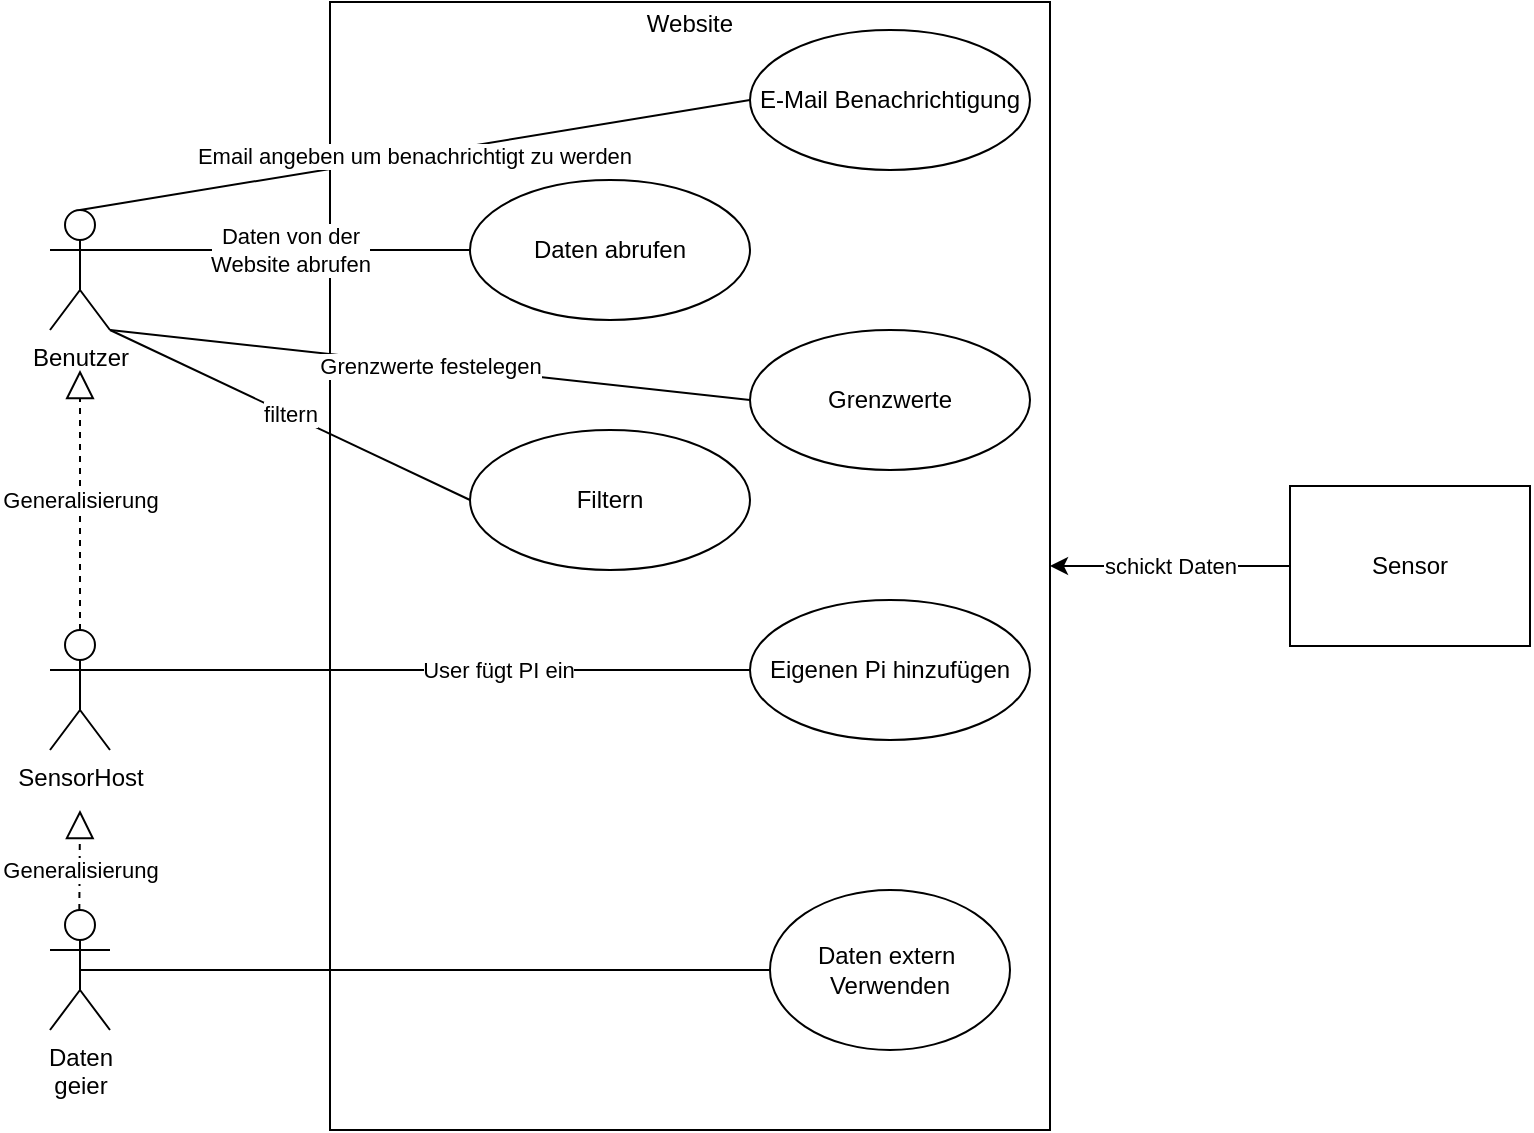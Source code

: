 <mxfile version="16.5.1" type="github" pages="2">
  <diagram id="Lh1Q5yLqhYMjMejz1neu" name="use-case-diagramm">
    <mxGraphModel dx="3324" dy="1474" grid="1" gridSize="10" guides="1" tooltips="1" connect="1" arrows="1" fold="1" page="1" pageScale="1" pageWidth="827" pageHeight="1169" math="0" shadow="0">
      <root>
        <mxCell id="0" />
        <mxCell id="1" parent="0" />
        <mxCell id="DQeARYpilN0_i0HqNh7j-1" value="Benutzer" style="shape=umlActor;verticalLabelPosition=bottom;verticalAlign=top;html=1;outlineConnect=0;" parent="1" vertex="1">
          <mxGeometry x="60" y="180" width="30" height="60" as="geometry" />
        </mxCell>
        <mxCell id="DQeARYpilN0_i0HqNh7j-2" value="&lt;p style=&quot;margin: 0px ; margin-top: 4px ; text-align: center&quot;&gt;Website&lt;/p&gt;" style="verticalAlign=top;align=left;overflow=fill;fontSize=12;fontFamily=Helvetica;html=1;" parent="1" vertex="1">
          <mxGeometry x="200" y="76" width="360" height="564" as="geometry" />
        </mxCell>
        <mxCell id="DQeARYpilN0_i0HqNh7j-3" value="Daten abrufen" style="ellipse;whiteSpace=wrap;html=1;" parent="1" vertex="1">
          <mxGeometry x="270" y="165" width="140" height="70" as="geometry" />
        </mxCell>
        <mxCell id="DQeARYpilN0_i0HqNh7j-5" value="SensorHost" style="shape=umlActor;verticalLabelPosition=bottom;verticalAlign=top;html=1;" parent="1" vertex="1">
          <mxGeometry x="60" y="390" width="30" height="60" as="geometry" />
        </mxCell>
        <mxCell id="DQeARYpilN0_i0HqNh7j-9" value="Eigenen Pi hinzufügen" style="ellipse;whiteSpace=wrap;html=1;" parent="1" vertex="1">
          <mxGeometry x="410" y="375" width="140" height="70" as="geometry" />
        </mxCell>
        <mxCell id="DQeARYpilN0_i0HqNh7j-10" value="Filtern" style="ellipse;whiteSpace=wrap;html=1;" parent="1" vertex="1">
          <mxGeometry x="270" y="290" width="140" height="70" as="geometry" />
        </mxCell>
        <mxCell id="DQeARYpilN0_i0HqNh7j-13" value="E-Mail Benachrichtigung" style="ellipse;whiteSpace=wrap;html=1;" parent="1" vertex="1">
          <mxGeometry x="410" y="90" width="140" height="70" as="geometry" />
        </mxCell>
        <mxCell id="DQeARYpilN0_i0HqNh7j-14" value="Grenzwerte" style="ellipse;whiteSpace=wrap;html=1;" parent="1" vertex="1">
          <mxGeometry x="410" y="240" width="140" height="70" as="geometry" />
        </mxCell>
        <mxCell id="np4s6OnDWn_0IANuJC83-4" value="filtern" style="endArrow=none;html=1;rounded=0;exitX=1;exitY=1;exitDx=0;exitDy=0;exitPerimeter=0;entryX=0;entryY=0.5;entryDx=0;entryDy=0;" parent="1" source="DQeARYpilN0_i0HqNh7j-1" target="DQeARYpilN0_i0HqNh7j-10" edge="1">
          <mxGeometry width="50" height="50" relative="1" as="geometry">
            <mxPoint x="390" y="440" as="sourcePoint" />
            <mxPoint x="440" y="390" as="targetPoint" />
          </mxGeometry>
        </mxCell>
        <mxCell id="np4s6OnDWn_0IANuJC83-5" value="Daten von der&lt;br&gt;Website abrufen" style="endArrow=none;html=1;rounded=0;entryX=0;entryY=0.5;entryDx=0;entryDy=0;exitX=1;exitY=0.333;exitDx=0;exitDy=0;exitPerimeter=0;" parent="1" source="DQeARYpilN0_i0HqNh7j-1" target="DQeARYpilN0_i0HqNh7j-3" edge="1">
          <mxGeometry width="50" height="50" relative="1" as="geometry">
            <mxPoint x="145" y="210" as="sourcePoint" />
            <mxPoint x="440" y="390" as="targetPoint" />
          </mxGeometry>
        </mxCell>
        <mxCell id="np4s6OnDWn_0IANuJC83-6" value="Email angeben um benachrichtigt zu werden" style="endArrow=none;html=1;rounded=0;entryX=0;entryY=0.5;entryDx=0;entryDy=0;exitX=0.5;exitY=0;exitDx=0;exitDy=0;exitPerimeter=0;" parent="1" source="DQeARYpilN0_i0HqNh7j-1" target="DQeARYpilN0_i0HqNh7j-13" edge="1">
          <mxGeometry width="50" height="50" relative="1" as="geometry">
            <mxPoint x="390" y="430" as="sourcePoint" />
            <mxPoint x="440" y="380" as="targetPoint" />
          </mxGeometry>
        </mxCell>
        <mxCell id="np4s6OnDWn_0IANuJC83-7" value="Grenzwerte festelegen" style="endArrow=none;html=1;rounded=0;exitX=1;exitY=1;exitDx=0;exitDy=0;exitPerimeter=0;entryX=0;entryY=0.5;entryDx=0;entryDy=0;" parent="1" source="DQeARYpilN0_i0HqNh7j-1" target="DQeARYpilN0_i0HqNh7j-14" edge="1">
          <mxGeometry width="50" height="50" relative="1" as="geometry">
            <mxPoint x="390" y="430" as="sourcePoint" />
            <mxPoint x="440" y="380" as="targetPoint" />
          </mxGeometry>
        </mxCell>
        <mxCell id="np4s6OnDWn_0IANuJC83-12" value="" style="endArrow=none;html=1;rounded=0;entryX=1;entryY=0.333;entryDx=0;entryDy=0;entryPerimeter=0;exitX=0;exitY=0.5;exitDx=0;exitDy=0;" parent="1" source="DQeARYpilN0_i0HqNh7j-9" target="DQeARYpilN0_i0HqNh7j-5" edge="1">
          <mxGeometry width="50" height="50" relative="1" as="geometry">
            <mxPoint x="390" y="418" as="sourcePoint" />
            <mxPoint x="75" y="418" as="targetPoint" />
          </mxGeometry>
        </mxCell>
        <mxCell id="np4s6OnDWn_0IANuJC83-13" value="User fügt PI ein" style="edgeLabel;html=1;align=center;verticalAlign=middle;resizable=0;points=[];" parent="np4s6OnDWn_0IANuJC83-12" vertex="1" connectable="0">
          <mxGeometry x="-0.214" relative="1" as="geometry">
            <mxPoint as="offset" />
          </mxGeometry>
        </mxCell>
        <mxCell id="np4s6OnDWn_0IANuJC83-27" value="schickt Daten" style="edgeStyle=orthogonalEdgeStyle;rounded=0;orthogonalLoop=1;jettySize=auto;html=1;entryX=1;entryY=0.5;entryDx=0;entryDy=0;" parent="1" source="np4s6OnDWn_0IANuJC83-26" target="DQeARYpilN0_i0HqNh7j-2" edge="1">
          <mxGeometry relative="1" as="geometry">
            <mxPoint x="570" y="358" as="targetPoint" />
          </mxGeometry>
        </mxCell>
        <mxCell id="np4s6OnDWn_0IANuJC83-26" value="Sensor" style="rounded=0;whiteSpace=wrap;html=1;" parent="1" vertex="1">
          <mxGeometry x="680" y="318" width="120" height="80" as="geometry" />
        </mxCell>
        <mxCell id="np4s6OnDWn_0IANuJC83-29" value="Generalisierung" style="endArrow=block;dashed=1;endFill=0;endSize=12;html=1;rounded=0;exitX=0.5;exitY=0;exitDx=0;exitDy=0;exitPerimeter=0;" parent="1" source="DQeARYpilN0_i0HqNh7j-5" edge="1">
          <mxGeometry width="160" relative="1" as="geometry">
            <mxPoint x="330" y="400" as="sourcePoint" />
            <mxPoint x="75" y="260" as="targetPoint" />
          </mxGeometry>
        </mxCell>
        <mxCell id="cavmLQhDHw_jjNV4KQfH-1" value="Daten&lt;br&gt;geier" style="shape=umlActor;verticalLabelPosition=bottom;verticalAlign=top;html=1;outlineConnect=0;" parent="1" vertex="1">
          <mxGeometry x="60" y="530" width="30" height="60" as="geometry" />
        </mxCell>
        <mxCell id="cavmLQhDHw_jjNV4KQfH-2" value="Daten extern&amp;nbsp;&lt;br&gt;Verwenden" style="ellipse;whiteSpace=wrap;html=1;" parent="1" vertex="1">
          <mxGeometry x="420" y="520" width="120" height="80" as="geometry" />
        </mxCell>
        <mxCell id="cavmLQhDHw_jjNV4KQfH-3" value="" style="endArrow=none;html=1;rounded=0;exitX=0.5;exitY=0.5;exitDx=0;exitDy=0;exitPerimeter=0;entryX=0;entryY=0.5;entryDx=0;entryDy=0;" parent="1" source="cavmLQhDHw_jjNV4KQfH-1" target="cavmLQhDHw_jjNV4KQfH-2" edge="1">
          <mxGeometry width="50" height="50" relative="1" as="geometry">
            <mxPoint x="380" y="550" as="sourcePoint" />
            <mxPoint x="430" y="500" as="targetPoint" />
          </mxGeometry>
        </mxCell>
        <mxCell id="cavmLQhDHw_jjNV4KQfH-4" value="Generalisierung" style="endArrow=block;dashed=1;endFill=0;endSize=12;html=1;rounded=0;exitX=0.5;exitY=0;exitDx=0;exitDy=0;exitPerimeter=0;" parent="1" edge="1">
          <mxGeometry x="-0.2" width="160" relative="1" as="geometry">
            <mxPoint x="74.66" y="530" as="sourcePoint" />
            <mxPoint x="75" y="480" as="targetPoint" />
            <mxPoint as="offset" />
          </mxGeometry>
        </mxCell>
      </root>
    </mxGraphModel>
  </diagram>
  <diagram id="ghgNPJ-od0gLlkWuN8Eh" name="sequenzdiagramm">
    <mxGraphModel dx="700" dy="727" grid="1" gridSize="10" guides="1" tooltips="1" connect="1" arrows="1" fold="1" page="1" pageScale="1" pageWidth="827" pageHeight="1169" math="0" shadow="0">
      <root>
        <mxCell id="b-YcUSS40ILZs1nYYGaf-0" />
        <mxCell id="b-YcUSS40ILZs1nYYGaf-1" parent="b-YcUSS40ILZs1nYYGaf-0" />
        <mxCell id="MrqLa7qSdbv-BtwNGeHL-0" value="RPI" style="shape=umlLifeline;perimeter=lifelinePerimeter;whiteSpace=wrap;html=1;container=1;collapsible=0;recursiveResize=0;outlineConnect=0;" vertex="1" parent="b-YcUSS40ILZs1nYYGaf-1">
          <mxGeometry x="160" y="80" width="110" height="640" as="geometry" />
        </mxCell>
        <mxCell id="MrqLa7qSdbv-BtwNGeHL-4" value="signal == true" style="rounded=1;whiteSpace=wrap;html=1;" vertex="1" parent="MrqLa7qSdbv-BtwNGeHL-0">
          <mxGeometry y="80" width="110" height="30" as="geometry" />
        </mxCell>
        <mxCell id="MrqLa7qSdbv-BtwNGeHL-13" value="" style="html=1;points=[];perimeter=orthogonalPerimeter;" vertex="1" parent="MrqLa7qSdbv-BtwNGeHL-0">
          <mxGeometry x="50" y="130" width="10" height="270" as="geometry" />
        </mxCell>
        <mxCell id="MrqLa7qSdbv-BtwNGeHL-36" value="" style="html=1;points=[];perimeter=orthogonalPerimeter;" vertex="1" parent="MrqLa7qSdbv-BtwNGeHL-0">
          <mxGeometry x="50" y="520" width="10" height="80" as="geometry" />
        </mxCell>
        <mxCell id="MrqLa7qSdbv-BtwNGeHL-38" value="" style="html=1;points=[];perimeter=orthogonalPerimeter;" vertex="1" parent="MrqLa7qSdbv-BtwNGeHL-0">
          <mxGeometry x="50" y="540" width="10" height="40" as="geometry" />
        </mxCell>
        <mxCell id="MrqLa7qSdbv-BtwNGeHL-39" value="Verbindung terminieren" style="edgeStyle=orthogonalEdgeStyle;html=1;align=left;spacingLeft=2;endArrow=block;rounded=0;entryX=1;entryY=0;" edge="1" target="MrqLa7qSdbv-BtwNGeHL-38" parent="MrqLa7qSdbv-BtwNGeHL-0">
          <mxGeometry relative="1" as="geometry">
            <mxPoint x="55" y="520" as="sourcePoint" />
            <Array as="points">
              <mxPoint x="85" y="520" />
            </Array>
          </mxGeometry>
        </mxCell>
        <mxCell id="MrqLa7qSdbv-BtwNGeHL-2" value="DB" style="shape=umlLifeline;perimeter=lifelinePerimeter;whiteSpace=wrap;html=1;container=1;collapsible=0;recursiveResize=0;outlineConnect=0;" vertex="1" parent="b-YcUSS40ILZs1nYYGaf-1">
          <mxGeometry x="440" y="80" width="100" height="640" as="geometry" />
        </mxCell>
        <mxCell id="MrqLa7qSdbv-BtwNGeHL-25" value="" style="html=1;points=[];perimeter=orthogonalPerimeter;" vertex="1" parent="MrqLa7qSdbv-BtwNGeHL-2">
          <mxGeometry x="45" y="280" width="10" height="80" as="geometry" />
        </mxCell>
        <mxCell id="MrqLa7qSdbv-BtwNGeHL-28" value="" style="html=1;points=[];perimeter=orthogonalPerimeter;" vertex="1" parent="MrqLa7qSdbv-BtwNGeHL-2">
          <mxGeometry x="45" y="300" width="10" height="40" as="geometry" />
        </mxCell>
        <mxCell id="MrqLa7qSdbv-BtwNGeHL-29" value="prüfe Verbindung" style="edgeStyle=orthogonalEdgeStyle;html=1;align=left;spacingLeft=2;endArrow=block;rounded=0;entryX=1;entryY=0;" edge="1" target="MrqLa7qSdbv-BtwNGeHL-28" parent="MrqLa7qSdbv-BtwNGeHL-2">
          <mxGeometry relative="1" as="geometry">
            <mxPoint x="50" y="280" as="sourcePoint" />
            <Array as="points">
              <mxPoint x="80" y="280" />
            </Array>
          </mxGeometry>
        </mxCell>
        <mxCell id="MrqLa7qSdbv-BtwNGeHL-33" value="" style="html=1;points=[];perimeter=orthogonalPerimeter;" vertex="1" parent="MrqLa7qSdbv-BtwNGeHL-2">
          <mxGeometry x="45" y="400" width="10" height="80" as="geometry" />
        </mxCell>
        <mxCell id="MrqLa7qSdbv-BtwNGeHL-34" value="" style="html=1;points=[];perimeter=orthogonalPerimeter;" vertex="1" parent="MrqLa7qSdbv-BtwNGeHL-2">
          <mxGeometry x="45" y="420" width="10" height="40" as="geometry" />
        </mxCell>
        <mxCell id="MrqLa7qSdbv-BtwNGeHL-35" value="speichert Daten" style="edgeStyle=orthogonalEdgeStyle;html=1;align=left;spacingLeft=2;endArrow=block;rounded=0;entryX=1;entryY=0;" edge="1" target="MrqLa7qSdbv-BtwNGeHL-34" parent="MrqLa7qSdbv-BtwNGeHL-2">
          <mxGeometry relative="1" as="geometry">
            <mxPoint x="50" y="400" as="sourcePoint" />
            <Array as="points">
              <mxPoint x="80" y="400" />
            </Array>
          </mxGeometry>
        </mxCell>
        <mxCell id="MrqLa7qSdbv-BtwNGeHL-14" value="Daten" style="rounded=0;whiteSpace=wrap;html=1;" vertex="1" parent="b-YcUSS40ILZs1nYYGaf-1">
          <mxGeometry x="320" y="210" width="80" height="60" as="geometry" />
        </mxCell>
        <mxCell id="MrqLa7qSdbv-BtwNGeHL-18" value="" style="html=1;" vertex="1" parent="b-YcUSS40ILZs1nYYGaf-1">
          <mxGeometry x="350" y="310" width="20" height="20" as="geometry" />
        </mxCell>
        <mxCell id="MrqLa7qSdbv-BtwNGeHL-22" value="beschaffen" style="endArrow=open;endFill=1;endSize=12;html=1;rounded=0;exitX=1.1;exitY=-0.004;exitDx=0;exitDy=0;exitPerimeter=0;entryX=0;entryY=0;entryDx=0;entryDy=0;" edge="1" parent="b-YcUSS40ILZs1nYYGaf-1" source="MrqLa7qSdbv-BtwNGeHL-13" target="MrqLa7qSdbv-BtwNGeHL-14">
          <mxGeometry width="160" relative="1" as="geometry">
            <mxPoint x="220" y="370" as="sourcePoint" />
            <mxPoint x="380" y="370" as="targetPoint" />
          </mxGeometry>
        </mxCell>
        <mxCell id="MrqLa7qSdbv-BtwNGeHL-23" value="" style="endArrow=none;html=1;rounded=0;entryX=0.5;entryY=1;entryDx=0;entryDy=0;exitX=0.5;exitY=0;exitDx=0;exitDy=0;" edge="1" parent="b-YcUSS40ILZs1nYYGaf-1" source="MrqLa7qSdbv-BtwNGeHL-18" target="MrqLa7qSdbv-BtwNGeHL-14">
          <mxGeometry width="50" height="50" relative="1" as="geometry">
            <mxPoint x="280" y="400" as="sourcePoint" />
            <mxPoint x="330" y="350" as="targetPoint" />
          </mxGeometry>
        </mxCell>
        <mxCell id="MrqLa7qSdbv-BtwNGeHL-24" value="fertig" style="endArrow=open;endFill=1;endSize=12;html=1;rounded=0;exitX=0;exitY=0.5;exitDx=0;exitDy=0;" edge="1" parent="b-YcUSS40ILZs1nYYGaf-1" source="MrqLa7qSdbv-BtwNGeHL-18">
          <mxGeometry width="160" relative="1" as="geometry">
            <mxPoint x="220" y="370" as="sourcePoint" />
            <mxPoint x="220" y="320" as="targetPoint" />
          </mxGeometry>
        </mxCell>
        <mxCell id="MrqLa7qSdbv-BtwNGeHL-26" value="" style="endArrow=open;endFill=1;endSize=12;html=1;rounded=0;entryX=-0.1;entryY=0;entryDx=0;entryDy=0;entryPerimeter=0;" edge="1" parent="b-YcUSS40ILZs1nYYGaf-1" source="MrqLa7qSdbv-BtwNGeHL-13" target="MrqLa7qSdbv-BtwNGeHL-25">
          <mxGeometry width="160" relative="1" as="geometry">
            <mxPoint x="220" y="370" as="sourcePoint" />
            <mxPoint x="380" y="370" as="targetPoint" />
          </mxGeometry>
        </mxCell>
        <mxCell id="MrqLa7qSdbv-BtwNGeHL-27" value="baue Verbindung auf" style="edgeLabel;html=1;align=center;verticalAlign=middle;resizable=0;points=[];" vertex="1" connectable="0" parent="MrqLa7qSdbv-BtwNGeHL-26">
          <mxGeometry x="0.311" relative="1" as="geometry">
            <mxPoint x="-33" as="offset" />
          </mxGeometry>
        </mxCell>
        <mxCell id="MrqLa7qSdbv-BtwNGeHL-30" value="Verbindung steht" style="html=1;verticalAlign=bottom;endArrow=open;dashed=1;endSize=8;rounded=0;exitX=-0.2;exitY=0.988;exitDx=0;exitDy=0;exitPerimeter=0;" edge="1" parent="b-YcUSS40ILZs1nYYGaf-1" source="MrqLa7qSdbv-BtwNGeHL-25">
          <mxGeometry x="0.011" relative="1" as="geometry">
            <mxPoint x="340" y="370" as="sourcePoint" />
            <mxPoint x="220" y="439" as="targetPoint" />
            <mxPoint as="offset" />
          </mxGeometry>
        </mxCell>
        <mxCell id="MrqLa7qSdbv-BtwNGeHL-32" value="sendet Daten" style="endArrow=open;endFill=1;endSize=12;html=1;rounded=0;exitX=0.9;exitY=1.003;exitDx=0;exitDy=0;exitPerimeter=0;" edge="1" parent="b-YcUSS40ILZs1nYYGaf-1" source="MrqLa7qSdbv-BtwNGeHL-13" target="MrqLa7qSdbv-BtwNGeHL-2">
          <mxGeometry x="0.032" width="160" relative="1" as="geometry">
            <mxPoint x="220" y="370" as="sourcePoint" />
            <mxPoint x="380" y="370" as="targetPoint" />
            <mxPoint as="offset" />
          </mxGeometry>
        </mxCell>
        <mxCell id="MrqLa7qSdbv-BtwNGeHL-40" value="" style="shape=image;verticalLabelPosition=bottom;labelBackgroundColor=default;verticalAlign=top;aspect=fixed;imageAspect=0;image=https://i.pinimg.com/originals/c8/f5/8d/c8f58dd497ee5f5d2d16d761395950a1.gif;" vertex="1" parent="b-YcUSS40ILZs1nYYGaf-1">
          <mxGeometry x="210" y="720" width="280" height="118.64" as="geometry" />
        </mxCell>
      </root>
    </mxGraphModel>
  </diagram>
</mxfile>

